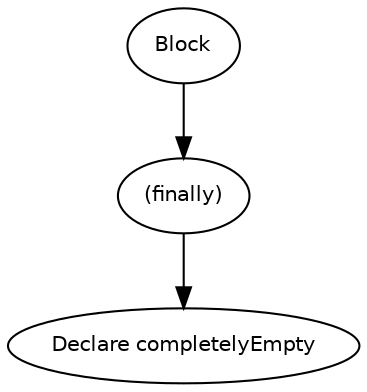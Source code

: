 digraph completelyEmpty {
  2 [
    label = Block,
    fontname = Helvetica,
    fontsize = 10
  ];
  1 [
    label = "(finally)",
    fontname = Helvetica,
    fontsize = 10
  ];
  0 [
    label = "Declare completelyEmpty",
    fontname = Helvetica,
    fontsize = 10
  ];
  2 -> 1 [
    label = ""
  ];
  1 -> 0 [
    label = ""
  ];
}
